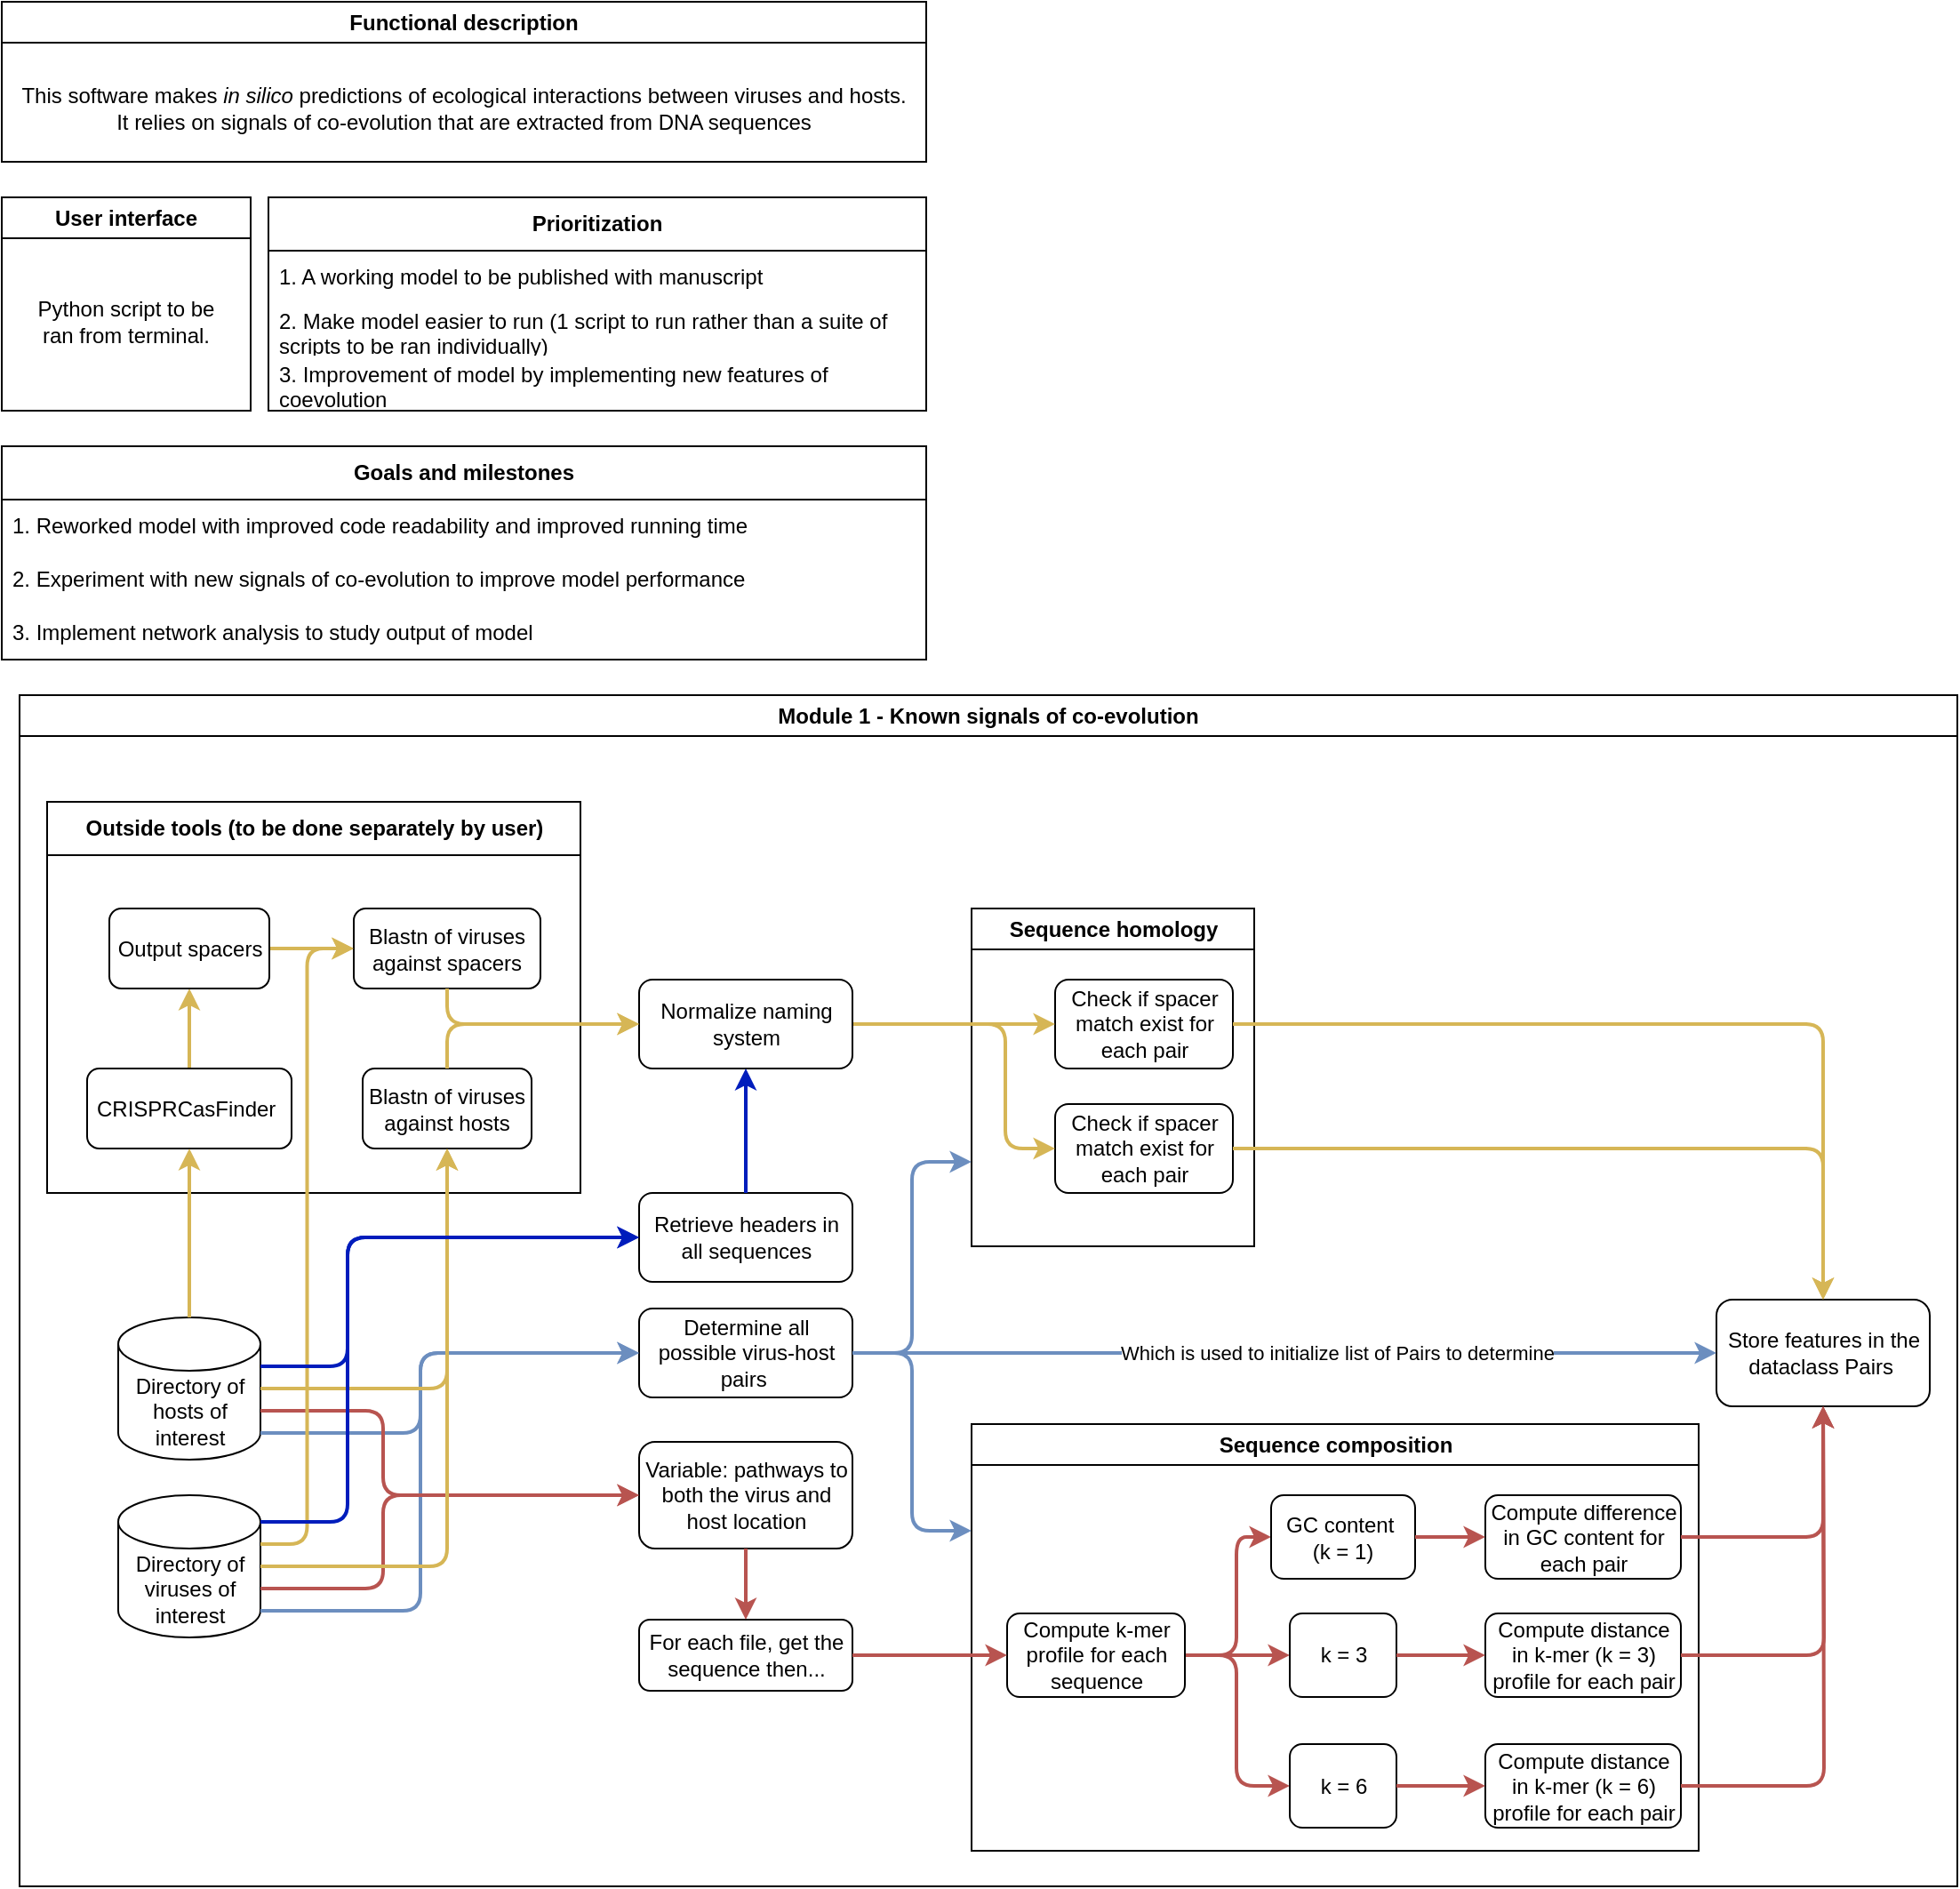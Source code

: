 <mxfile version="20.8.10" type="device"><diagram id="X6-MUVRFtW06gfDOpB6T" name="Page-1"><mxGraphModel dx="1570" dy="1084" grid="1" gridSize="10" guides="1" tooltips="1" connect="1" arrows="1" fold="1" page="1" pageScale="1" pageWidth="600" pageHeight="900" math="0" shadow="0"><root><mxCell id="0"/><mxCell id="1" parent="0"/><mxCell id="qYnsSrqgmrfwsuLpY-uK-2" value="&lt;b&gt;Prioritization&lt;/b&gt;" style="swimlane;fontStyle=0;childLayout=stackLayout;horizontal=1;startSize=30;horizontalStack=0;resizeParent=1;resizeParentMax=0;resizeLast=0;collapsible=1;marginBottom=0;whiteSpace=wrap;html=1;" parent="1" vertex="1"><mxGeometry x="190" y="150" width="370" height="120" as="geometry"><mxRectangle x="190" y="210" width="60" height="30" as="alternateBounds"/></mxGeometry></mxCell><mxCell id="qYnsSrqgmrfwsuLpY-uK-3" value="1. A working model to be published with manuscript&amp;nbsp;" style="text;strokeColor=none;fillColor=none;align=left;verticalAlign=middle;spacingLeft=4;spacingRight=4;overflow=hidden;points=[[0,0.5],[1,0.5]];portConstraint=eastwest;rotatable=0;whiteSpace=wrap;html=1;" parent="qYnsSrqgmrfwsuLpY-uK-2" vertex="1"><mxGeometry y="30" width="370" height="30" as="geometry"/></mxCell><mxCell id="qYnsSrqgmrfwsuLpY-uK-4" value="2. Make model easier to run (1 script to run rather than a suite of scripts to be ran individually)" style="text;strokeColor=none;fillColor=none;align=left;verticalAlign=middle;spacingLeft=4;spacingRight=4;overflow=hidden;points=[[0,0.5],[1,0.5]];portConstraint=eastwest;rotatable=0;whiteSpace=wrap;html=1;" parent="qYnsSrqgmrfwsuLpY-uK-2" vertex="1"><mxGeometry y="60" width="370" height="30" as="geometry"/></mxCell><mxCell id="qYnsSrqgmrfwsuLpY-uK-5" value="3. Improvement of model by implementing new features of coevolution" style="text;strokeColor=none;fillColor=none;align=left;verticalAlign=middle;spacingLeft=4;spacingRight=4;overflow=hidden;points=[[0,0.5],[1,0.5]];portConstraint=eastwest;rotatable=0;whiteSpace=wrap;html=1;" parent="qYnsSrqgmrfwsuLpY-uK-2" vertex="1"><mxGeometry y="90" width="370" height="30" as="geometry"/></mxCell><mxCell id="DrhlKppPBU49Y5GtnEVb-1" value="Functional description" style="swimlane;whiteSpace=wrap;html=1;" parent="1" vertex="1"><mxGeometry x="40" y="40" width="520" height="90" as="geometry"/></mxCell><mxCell id="4lpUZUwhmskm5kOE0m10-2" value="This software makes &lt;i&gt;in silico &lt;/i&gt;predictions of ecological interactions between viruses and hosts. It relies on signals of co-evolution that are extracted from DNA sequences" style="text;html=1;strokeColor=none;fillColor=none;align=center;verticalAlign=middle;whiteSpace=wrap;rounded=0;" parent="DrhlKppPBU49Y5GtnEVb-1" vertex="1"><mxGeometry x="10" y="40" width="500" height="40" as="geometry"/></mxCell><mxCell id="DrhlKppPBU49Y5GtnEVb-2" value="User interface" style="swimlane;whiteSpace=wrap;html=1;" parent="1" vertex="1"><mxGeometry x="40" y="150" width="140" height="120" as="geometry"/></mxCell><mxCell id="4lpUZUwhmskm5kOE0m10-1" value="Python script to be ran from terminal." style="text;html=1;strokeColor=none;fillColor=none;align=center;verticalAlign=middle;whiteSpace=wrap;rounded=0;" parent="DrhlKppPBU49Y5GtnEVb-2" vertex="1"><mxGeometry x="10" y="30" width="120" height="80" as="geometry"/></mxCell><mxCell id="DrhlKppPBU49Y5GtnEVb-3" value="&lt;b&gt;Goals and milestones&lt;/b&gt;" style="swimlane;fontStyle=0;childLayout=stackLayout;horizontal=1;startSize=30;horizontalStack=0;resizeParent=1;resizeParentMax=0;resizeLast=0;collapsible=1;marginBottom=0;whiteSpace=wrap;html=1;" parent="1" vertex="1"><mxGeometry x="40" y="290" width="520" height="120" as="geometry"/></mxCell><mxCell id="DrhlKppPBU49Y5GtnEVb-4" value="1. Reworked model with improved code readability and improved running time" style="text;strokeColor=none;fillColor=none;align=left;verticalAlign=middle;spacingLeft=4;spacingRight=4;overflow=hidden;points=[[0,0.5],[1,0.5]];portConstraint=eastwest;rotatable=0;whiteSpace=wrap;html=1;" parent="DrhlKppPBU49Y5GtnEVb-3" vertex="1"><mxGeometry y="30" width="520" height="30" as="geometry"/></mxCell><mxCell id="DrhlKppPBU49Y5GtnEVb-5" value="2. Experiment with new signals of co-evolution to improve model performance" style="text;strokeColor=none;fillColor=none;align=left;verticalAlign=middle;spacingLeft=4;spacingRight=4;overflow=hidden;points=[[0,0.5],[1,0.5]];portConstraint=eastwest;rotatable=0;whiteSpace=wrap;html=1;" parent="DrhlKppPBU49Y5GtnEVb-3" vertex="1"><mxGeometry y="60" width="520" height="30" as="geometry"/></mxCell><mxCell id="DrhlKppPBU49Y5GtnEVb-6" value="3. Implement network analysis to study output of model" style="text;strokeColor=none;fillColor=none;align=left;verticalAlign=middle;spacingLeft=4;spacingRight=4;overflow=hidden;points=[[0,0.5],[1,0.5]];portConstraint=eastwest;rotatable=0;whiteSpace=wrap;html=1;" parent="DrhlKppPBU49Y5GtnEVb-3" vertex="1"><mxGeometry y="90" width="520" height="30" as="geometry"/></mxCell><mxCell id="wVf5V1bCEJa_P4eQDMex-64" value="Module 1 - Known signals of co-evolution" style="swimlane;whiteSpace=wrap;html=1;" vertex="1" parent="1"><mxGeometry x="50" y="430" width="1090" height="670" as="geometry"/></mxCell><mxCell id="wVf5V1bCEJa_P4eQDMex-70" value="Directory of viruses of interest" style="shape=cylinder3;whiteSpace=wrap;html=1;boundedLbl=1;backgroundOutline=1;size=15;" vertex="1" parent="wVf5V1bCEJa_P4eQDMex-64"><mxGeometry x="55.5" y="450" width="80" height="80" as="geometry"/></mxCell><mxCell id="wVf5V1bCEJa_P4eQDMex-76" value="Directory of hosts of interest" style="shape=cylinder3;whiteSpace=wrap;html=1;boundedLbl=1;backgroundOutline=1;size=15;" vertex="1" parent="wVf5V1bCEJa_P4eQDMex-64"><mxGeometry x="55.5" y="350" width="80" height="80" as="geometry"/></mxCell><mxCell id="wVf5V1bCEJa_P4eQDMex-81" value="Determine all possible virus-host pairs&amp;nbsp;" style="rounded=1;whiteSpace=wrap;html=1;" vertex="1" parent="wVf5V1bCEJa_P4eQDMex-64"><mxGeometry x="348.5" y="345" width="120" height="50" as="geometry"/></mxCell><mxCell id="wVf5V1bCEJa_P4eQDMex-66" style="edgeStyle=orthogonalEdgeStyle;orthogonalLoop=1;jettySize=auto;html=1;exitX=1;exitY=1;exitDx=0;exitDy=-15;exitPerimeter=0;entryX=0;entryY=0.5;entryDx=0;entryDy=0;fillColor=#dae8fc;strokeColor=#6c8ebf;rounded=1;strokeWidth=2;" edge="1" parent="wVf5V1bCEJa_P4eQDMex-64" source="wVf5V1bCEJa_P4eQDMex-70" target="wVf5V1bCEJa_P4eQDMex-81"><mxGeometry relative="1" as="geometry"><Array as="points"><mxPoint x="225.5" y="515"/><mxPoint x="225.5" y="370"/></Array></mxGeometry></mxCell><mxCell id="wVf5V1bCEJa_P4eQDMex-72" style="edgeStyle=orthogonalEdgeStyle;orthogonalLoop=1;jettySize=auto;html=1;exitX=1;exitY=1;exitDx=0;exitDy=-15;exitPerimeter=0;entryX=0;entryY=0.5;entryDx=0;entryDy=0;noJump=0;fillColor=#dae8fc;strokeColor=#6c8ebf;rounded=1;strokeWidth=2;" edge="1" parent="wVf5V1bCEJa_P4eQDMex-64" source="wVf5V1bCEJa_P4eQDMex-76" target="wVf5V1bCEJa_P4eQDMex-81"><mxGeometry relative="1" as="geometry"><Array as="points"><mxPoint x="225.5" y="415"/><mxPoint x="225.5" y="370"/></Array></mxGeometry></mxCell><mxCell id="wVf5V1bCEJa_P4eQDMex-83" value="Variable: pathways to both the virus and host location" style="rounded=1;whiteSpace=wrap;html=1;" vertex="1" parent="wVf5V1bCEJa_P4eQDMex-64"><mxGeometry x="348.5" y="420" width="120" height="60" as="geometry"/></mxCell><mxCell id="wVf5V1bCEJa_P4eQDMex-65" style="edgeStyle=orthogonalEdgeStyle;orthogonalLoop=1;jettySize=auto;html=1;noJump=0;fillColor=#f8cecc;strokeColor=#b85450;rounded=1;strokeWidth=2;exitX=1;exitY=0;exitDx=0;exitDy=52.5;exitPerimeter=0;" edge="1" parent="wVf5V1bCEJa_P4eQDMex-64" source="wVf5V1bCEJa_P4eQDMex-70" target="wVf5V1bCEJa_P4eQDMex-83"><mxGeometry relative="1" as="geometry"><Array as="points"><mxPoint x="204.5" y="503"/><mxPoint x="204.5" y="450"/></Array></mxGeometry></mxCell><mxCell id="wVf5V1bCEJa_P4eQDMex-71" style="edgeStyle=orthogonalEdgeStyle;orthogonalLoop=1;jettySize=auto;html=1;entryX=0;entryY=0.5;entryDx=0;entryDy=0;fillColor=#f8cecc;strokeColor=#b85450;rounded=1;strokeWidth=2;exitX=1;exitY=0;exitDx=0;exitDy=52.5;exitPerimeter=0;" edge="1" parent="wVf5V1bCEJa_P4eQDMex-64" source="wVf5V1bCEJa_P4eQDMex-76" target="wVf5V1bCEJa_P4eQDMex-83"><mxGeometry relative="1" as="geometry"><Array as="points"><mxPoint x="204.5" y="403"/><mxPoint x="204.5" y="450"/></Array></mxGeometry></mxCell><mxCell id="wVf5V1bCEJa_P4eQDMex-85" value="For each file, get the sequence then..." style="rounded=1;whiteSpace=wrap;html=1;" vertex="1" parent="wVf5V1bCEJa_P4eQDMex-64"><mxGeometry x="348.5" y="520" width="120" height="40" as="geometry"/></mxCell><mxCell id="wVf5V1bCEJa_P4eQDMex-82" style="edgeStyle=orthogonalEdgeStyle;orthogonalLoop=1;jettySize=auto;html=1;fillColor=#f8cecc;strokeColor=#b85450;rounded=1;strokeWidth=2;" edge="1" parent="wVf5V1bCEJa_P4eQDMex-64" source="wVf5V1bCEJa_P4eQDMex-83" target="wVf5V1bCEJa_P4eQDMex-85"><mxGeometry relative="1" as="geometry"/></mxCell><mxCell id="wVf5V1bCEJa_P4eQDMex-86" value="Store features in the dataclass Pairs&amp;nbsp;" style="rounded=1;whiteSpace=wrap;html=1;" vertex="1" parent="wVf5V1bCEJa_P4eQDMex-64"><mxGeometry x="954.5" y="340" width="120" height="60" as="geometry"/></mxCell><mxCell id="wVf5V1bCEJa_P4eQDMex-77" style="edgeStyle=orthogonalEdgeStyle;rounded=1;orthogonalLoop=1;jettySize=auto;html=1;entryX=0;entryY=0.5;entryDx=0;entryDy=0;strokeWidth=2;fillColor=#dae8fc;strokeColor=#6c8ebf;" edge="1" parent="wVf5V1bCEJa_P4eQDMex-64" source="wVf5V1bCEJa_P4eQDMex-81" target="wVf5V1bCEJa_P4eQDMex-86"><mxGeometry relative="1" as="geometry"/></mxCell><mxCell id="wVf5V1bCEJa_P4eQDMex-78" value="Which is used to initialize list of Pairs to determine" style="edgeLabel;html=1;align=center;verticalAlign=middle;resizable=0;points=[];" vertex="1" connectable="0" parent="wVf5V1bCEJa_P4eQDMex-77"><mxGeometry x="-0.19" relative="1" as="geometry"><mxPoint x="75" as="offset"/></mxGeometry></mxCell><mxCell id="wVf5V1bCEJa_P4eQDMex-87" value="Outside tools (to be done separately by user)" style="swimlane;whiteSpace=wrap;html=1;startSize=30;" vertex="1" parent="wVf5V1bCEJa_P4eQDMex-64"><mxGeometry x="15.5" y="60" width="300" height="220" as="geometry"/></mxCell><mxCell id="wVf5V1bCEJa_P4eQDMex-88" value="Blastn of viruses against hosts" style="rounded=1;whiteSpace=wrap;html=1;" vertex="1" parent="wVf5V1bCEJa_P4eQDMex-87"><mxGeometry x="177.5" y="150" width="95" height="45" as="geometry"/></mxCell><mxCell id="wVf5V1bCEJa_P4eQDMex-89" style="edgeStyle=orthogonalEdgeStyle;rounded=1;orthogonalLoop=1;jettySize=auto;html=1;strokeWidth=2;fillColor=#fff2cc;strokeColor=#d6b656;" edge="1" parent="wVf5V1bCEJa_P4eQDMex-87" source="wVf5V1bCEJa_P4eQDMex-90" target="wVf5V1bCEJa_P4eQDMex-92"><mxGeometry relative="1" as="geometry"/></mxCell><mxCell id="wVf5V1bCEJa_P4eQDMex-90" value="CRISPRCasFinder&amp;nbsp;" style="rounded=1;whiteSpace=wrap;html=1;" vertex="1" parent="wVf5V1bCEJa_P4eQDMex-87"><mxGeometry x="22.5" y="150" width="115" height="45" as="geometry"/></mxCell><mxCell id="wVf5V1bCEJa_P4eQDMex-91" style="edgeStyle=orthogonalEdgeStyle;rounded=1;orthogonalLoop=1;jettySize=auto;html=1;entryX=0;entryY=0.5;entryDx=0;entryDy=0;strokeWidth=2;fillColor=#fff2cc;strokeColor=#d6b656;" edge="1" parent="wVf5V1bCEJa_P4eQDMex-87" source="wVf5V1bCEJa_P4eQDMex-92" target="wVf5V1bCEJa_P4eQDMex-93"><mxGeometry relative="1" as="geometry"/></mxCell><mxCell id="wVf5V1bCEJa_P4eQDMex-92" value="Output spacers" style="rounded=1;whiteSpace=wrap;html=1;" vertex="1" parent="wVf5V1bCEJa_P4eQDMex-87"><mxGeometry x="35" y="60" width="90" height="45" as="geometry"/></mxCell><mxCell id="wVf5V1bCEJa_P4eQDMex-93" value="Blastn of viruses against spacers" style="rounded=1;whiteSpace=wrap;html=1;" vertex="1" parent="wVf5V1bCEJa_P4eQDMex-87"><mxGeometry x="172.5" y="60" width="105" height="45" as="geometry"/></mxCell><mxCell id="wVf5V1bCEJa_P4eQDMex-67" style="edgeStyle=orthogonalEdgeStyle;rounded=1;orthogonalLoop=1;jettySize=auto;html=1;entryX=0.5;entryY=1;entryDx=0;entryDy=0;strokeWidth=2;fillColor=#fff2cc;strokeColor=#d6b656;" edge="1" parent="wVf5V1bCEJa_P4eQDMex-64" source="wVf5V1bCEJa_P4eQDMex-70" target="wVf5V1bCEJa_P4eQDMex-88"><mxGeometry relative="1" as="geometry"/></mxCell><mxCell id="wVf5V1bCEJa_P4eQDMex-73" style="edgeStyle=orthogonalEdgeStyle;rounded=1;orthogonalLoop=1;jettySize=auto;html=1;entryX=0.5;entryY=1;entryDx=0;entryDy=0;strokeWidth=2;fillColor=#fff2cc;strokeColor=#d6b656;" edge="1" parent="wVf5V1bCEJa_P4eQDMex-64" source="wVf5V1bCEJa_P4eQDMex-76" target="wVf5V1bCEJa_P4eQDMex-88"><mxGeometry relative="1" as="geometry"/></mxCell><mxCell id="wVf5V1bCEJa_P4eQDMex-74" style="edgeStyle=orthogonalEdgeStyle;rounded=1;orthogonalLoop=1;jettySize=auto;html=1;entryX=0.5;entryY=1;entryDx=0;entryDy=0;strokeWidth=2;fillColor=#fff2cc;strokeColor=#d6b656;" edge="1" parent="wVf5V1bCEJa_P4eQDMex-64" source="wVf5V1bCEJa_P4eQDMex-76" target="wVf5V1bCEJa_P4eQDMex-90"><mxGeometry relative="1" as="geometry"/></mxCell><mxCell id="wVf5V1bCEJa_P4eQDMex-68" style="edgeStyle=orthogonalEdgeStyle;rounded=1;orthogonalLoop=1;jettySize=auto;html=1;exitX=1;exitY=0;exitDx=0;exitDy=27.5;exitPerimeter=0;strokeWidth=2;entryX=0;entryY=0.5;entryDx=0;entryDy=0;fillColor=#fff2cc;strokeColor=#d6b656;" edge="1" parent="wVf5V1bCEJa_P4eQDMex-64" source="wVf5V1bCEJa_P4eQDMex-70" target="wVf5V1bCEJa_P4eQDMex-93"><mxGeometry relative="1" as="geometry"><mxPoint x="164.5" as="targetPoint"/></mxGeometry></mxCell><mxCell id="wVf5V1bCEJa_P4eQDMex-94" value="Sequence composition&lt;br&gt;" style="swimlane;whiteSpace=wrap;html=1;" vertex="1" parent="wVf5V1bCEJa_P4eQDMex-64"><mxGeometry x="535.5" y="410" width="409" height="240" as="geometry"><mxRectangle x="531" y="505" width="170" height="30" as="alternateBounds"/></mxGeometry></mxCell><mxCell id="wVf5V1bCEJa_P4eQDMex-95" style="edgeStyle=orthogonalEdgeStyle;rounded=1;orthogonalLoop=1;jettySize=auto;html=1;entryX=0;entryY=0.5;entryDx=0;entryDy=0;strokeWidth=2;fillColor=#f8cecc;strokeColor=#b85450;" edge="1" parent="wVf5V1bCEJa_P4eQDMex-94" source="wVf5V1bCEJa_P4eQDMex-98" target="wVf5V1bCEJa_P4eQDMex-99"><mxGeometry relative="1" as="geometry"><Array as="points"><mxPoint x="149" y="130"/><mxPoint x="149" y="63"/></Array></mxGeometry></mxCell><mxCell id="wVf5V1bCEJa_P4eQDMex-96" style="edgeStyle=orthogonalEdgeStyle;rounded=1;orthogonalLoop=1;jettySize=auto;html=1;entryX=0;entryY=0.5;entryDx=0;entryDy=0;strokeWidth=2;fillColor=#f8cecc;strokeColor=#b85450;" edge="1" parent="wVf5V1bCEJa_P4eQDMex-94" source="wVf5V1bCEJa_P4eQDMex-98" target="wVf5V1bCEJa_P4eQDMex-100"><mxGeometry relative="1" as="geometry"/></mxCell><mxCell id="wVf5V1bCEJa_P4eQDMex-97" style="edgeStyle=orthogonalEdgeStyle;rounded=1;orthogonalLoop=1;jettySize=auto;html=1;entryX=0;entryY=0.5;entryDx=0;entryDy=0;strokeWidth=2;fillColor=#f8cecc;strokeColor=#b85450;" edge="1" parent="wVf5V1bCEJa_P4eQDMex-94" source="wVf5V1bCEJa_P4eQDMex-98" target="wVf5V1bCEJa_P4eQDMex-101"><mxGeometry relative="1" as="geometry"><Array as="points"><mxPoint x="149" y="130"/><mxPoint x="149" y="203"/></Array></mxGeometry></mxCell><mxCell id="wVf5V1bCEJa_P4eQDMex-98" value="Compute k-mer profile for each sequence" style="rounded=1;whiteSpace=wrap;html=1;" vertex="1" parent="wVf5V1bCEJa_P4eQDMex-94"><mxGeometry x="20" y="106.5" width="100" height="47" as="geometry"/></mxCell><mxCell id="wVf5V1bCEJa_P4eQDMex-99" value="GC content&amp;nbsp;&lt;br&gt;(k = 1)" style="rounded=1;whiteSpace=wrap;html=1;" vertex="1" parent="wVf5V1bCEJa_P4eQDMex-94"><mxGeometry x="168.5" y="40" width="81" height="47" as="geometry"/></mxCell><mxCell id="wVf5V1bCEJa_P4eQDMex-100" value="k = 3" style="rounded=1;whiteSpace=wrap;html=1;" vertex="1" parent="wVf5V1bCEJa_P4eQDMex-94"><mxGeometry x="179" y="106.5" width="60" height="47" as="geometry"/></mxCell><mxCell id="wVf5V1bCEJa_P4eQDMex-101" value="k = 6" style="rounded=1;whiteSpace=wrap;html=1;" vertex="1" parent="wVf5V1bCEJa_P4eQDMex-94"><mxGeometry x="179" y="180" width="60" height="47" as="geometry"/></mxCell><mxCell id="wVf5V1bCEJa_P4eQDMex-102" value="Compute difference in GC content for each pair" style="rounded=1;whiteSpace=wrap;html=1;" vertex="1" parent="wVf5V1bCEJa_P4eQDMex-94"><mxGeometry x="289" y="40" width="110" height="47" as="geometry"/></mxCell><mxCell id="wVf5V1bCEJa_P4eQDMex-103" style="edgeStyle=orthogonalEdgeStyle;rounded=1;orthogonalLoop=1;jettySize=auto;html=1;entryX=0;entryY=0.5;entryDx=0;entryDy=0;strokeWidth=2;fillColor=#f8cecc;strokeColor=#b85450;" edge="1" parent="wVf5V1bCEJa_P4eQDMex-94" source="wVf5V1bCEJa_P4eQDMex-99" target="wVf5V1bCEJa_P4eQDMex-102"><mxGeometry relative="1" as="geometry"/></mxCell><mxCell id="wVf5V1bCEJa_P4eQDMex-104" value="Compute distance in k-mer (k = 3) profile for each pair" style="rounded=1;whiteSpace=wrap;html=1;" vertex="1" parent="wVf5V1bCEJa_P4eQDMex-94"><mxGeometry x="289" y="106.5" width="110" height="47" as="geometry"/></mxCell><mxCell id="wVf5V1bCEJa_P4eQDMex-105" style="edgeStyle=orthogonalEdgeStyle;rounded=1;orthogonalLoop=1;jettySize=auto;html=1;entryX=0;entryY=0.5;entryDx=0;entryDy=0;strokeWidth=2;fillColor=#f8cecc;strokeColor=#b85450;" edge="1" parent="wVf5V1bCEJa_P4eQDMex-94" source="wVf5V1bCEJa_P4eQDMex-100" target="wVf5V1bCEJa_P4eQDMex-104"><mxGeometry relative="1" as="geometry"/></mxCell><mxCell id="wVf5V1bCEJa_P4eQDMex-106" value="Compute distance in k-mer (k = 6) profile for each pair" style="rounded=1;whiteSpace=wrap;html=1;" vertex="1" parent="wVf5V1bCEJa_P4eQDMex-94"><mxGeometry x="289" y="180" width="110" height="47" as="geometry"/></mxCell><mxCell id="wVf5V1bCEJa_P4eQDMex-107" style="edgeStyle=orthogonalEdgeStyle;rounded=1;orthogonalLoop=1;jettySize=auto;html=1;entryX=0;entryY=0.5;entryDx=0;entryDy=0;strokeWidth=2;fillColor=#f8cecc;strokeColor=#b85450;" edge="1" parent="wVf5V1bCEJa_P4eQDMex-94" source="wVf5V1bCEJa_P4eQDMex-101" target="wVf5V1bCEJa_P4eQDMex-106"><mxGeometry relative="1" as="geometry"/></mxCell><mxCell id="wVf5V1bCEJa_P4eQDMex-84" style="edgeStyle=orthogonalEdgeStyle;orthogonalLoop=1;jettySize=auto;html=1;entryX=0;entryY=0.5;entryDx=0;entryDy=0;fillColor=#f8cecc;strokeColor=#b85450;rounded=1;strokeWidth=2;" edge="1" parent="wVf5V1bCEJa_P4eQDMex-64" source="wVf5V1bCEJa_P4eQDMex-85" target="wVf5V1bCEJa_P4eQDMex-98"><mxGeometry relative="1" as="geometry"><mxPoint x="505.5" y="570" as="targetPoint"/></mxGeometry></mxCell><mxCell id="wVf5V1bCEJa_P4eQDMex-79" style="edgeStyle=orthogonalEdgeStyle;rounded=1;orthogonalLoop=1;jettySize=auto;html=1;entryX=0;entryY=0.25;entryDx=0;entryDy=0;strokeWidth=2;fillColor=#dae8fc;strokeColor=#6c8ebf;" edge="1" parent="wVf5V1bCEJa_P4eQDMex-64" source="wVf5V1bCEJa_P4eQDMex-81" target="wVf5V1bCEJa_P4eQDMex-94"><mxGeometry relative="1" as="geometry"><mxPoint x="505.5" y="485" as="targetPoint"/></mxGeometry></mxCell><mxCell id="wVf5V1bCEJa_P4eQDMex-108" value="Sequence homology" style="swimlane;whiteSpace=wrap;html=1;" vertex="1" parent="wVf5V1bCEJa_P4eQDMex-64"><mxGeometry x="535.5" y="120" width="159" height="190" as="geometry"><mxRectangle x="531" y="220" width="160" height="30" as="alternateBounds"/></mxGeometry></mxCell><mxCell id="wVf5V1bCEJa_P4eQDMex-109" value="Check if spacer match exist for each pair" style="rounded=1;whiteSpace=wrap;html=1;" vertex="1" parent="wVf5V1bCEJa_P4eQDMex-108"><mxGeometry x="47" y="40" width="100" height="50" as="geometry"/></mxCell><mxCell id="wVf5V1bCEJa_P4eQDMex-110" value="Check if spacer match exist for each pair" style="rounded=1;whiteSpace=wrap;html=1;" vertex="1" parent="wVf5V1bCEJa_P4eQDMex-108"><mxGeometry x="47" y="110" width="100" height="50" as="geometry"/></mxCell><mxCell id="wVf5V1bCEJa_P4eQDMex-112" value="Retrieve headers in all sequences" style="rounded=1;whiteSpace=wrap;html=1;" vertex="1" parent="wVf5V1bCEJa_P4eQDMex-64"><mxGeometry x="348.5" y="280" width="120" height="50" as="geometry"/></mxCell><mxCell id="wVf5V1bCEJa_P4eQDMex-80" style="edgeStyle=orthogonalEdgeStyle;rounded=1;orthogonalLoop=1;jettySize=auto;html=1;entryX=0;entryY=0.75;entryDx=0;entryDy=0;fillColor=#dae8fc;strokeColor=#6c8ebf;strokeWidth=2;" edge="1" parent="wVf5V1bCEJa_P4eQDMex-64" source="wVf5V1bCEJa_P4eQDMex-81" target="wVf5V1bCEJa_P4eQDMex-108"><mxGeometry relative="1" as="geometry"/></mxCell><mxCell id="wVf5V1bCEJa_P4eQDMex-113" style="edgeStyle=orthogonalEdgeStyle;rounded=1;orthogonalLoop=1;jettySize=auto;html=1;entryX=0;entryY=0.5;entryDx=0;entryDy=0;strokeWidth=2;fillColor=#fff2cc;strokeColor=#d6b656;" edge="1" parent="wVf5V1bCEJa_P4eQDMex-64" source="wVf5V1bCEJa_P4eQDMex-115" target="wVf5V1bCEJa_P4eQDMex-109"><mxGeometry relative="1" as="geometry"/></mxCell><mxCell id="wVf5V1bCEJa_P4eQDMex-114" style="edgeStyle=orthogonalEdgeStyle;rounded=1;orthogonalLoop=1;jettySize=auto;html=1;entryX=0;entryY=0.5;entryDx=0;entryDy=0;strokeWidth=2;fillColor=#fff2cc;strokeColor=#d6b656;" edge="1" parent="wVf5V1bCEJa_P4eQDMex-64" source="wVf5V1bCEJa_P4eQDMex-115" target="wVf5V1bCEJa_P4eQDMex-110"><mxGeometry relative="1" as="geometry"><Array as="points"><mxPoint x="554.5" y="185"/><mxPoint x="554.5" y="255"/></Array></mxGeometry></mxCell><mxCell id="wVf5V1bCEJa_P4eQDMex-115" value="Normalize naming system" style="rounded=1;whiteSpace=wrap;html=1;" vertex="1" parent="wVf5V1bCEJa_P4eQDMex-64"><mxGeometry x="348.5" y="160" width="120" height="50" as="geometry"/></mxCell><mxCell id="wVf5V1bCEJa_P4eQDMex-116" style="edgeStyle=orthogonalEdgeStyle;rounded=1;orthogonalLoop=1;jettySize=auto;html=1;entryX=0;entryY=0.5;entryDx=0;entryDy=0;strokeWidth=2;exitX=0.5;exitY=1;exitDx=0;exitDy=0;fillColor=#fff2cc;strokeColor=#d6b656;" edge="1" parent="wVf5V1bCEJa_P4eQDMex-64" source="wVf5V1bCEJa_P4eQDMex-93" target="wVf5V1bCEJa_P4eQDMex-115"><mxGeometry relative="1" as="geometry"/></mxCell><mxCell id="wVf5V1bCEJa_P4eQDMex-117" style="edgeStyle=orthogonalEdgeStyle;rounded=1;orthogonalLoop=1;jettySize=auto;html=1;entryX=0;entryY=0.5;entryDx=0;entryDy=0;strokeWidth=2;exitX=0.5;exitY=0;exitDx=0;exitDy=0;fillColor=#fff2cc;strokeColor=#d6b656;" edge="1" parent="wVf5V1bCEJa_P4eQDMex-64" source="wVf5V1bCEJa_P4eQDMex-88" target="wVf5V1bCEJa_P4eQDMex-115"><mxGeometry relative="1" as="geometry"/></mxCell><mxCell id="wVf5V1bCEJa_P4eQDMex-69" style="edgeStyle=orthogonalEdgeStyle;rounded=1;orthogonalLoop=1;jettySize=auto;html=1;entryX=0;entryY=0.5;entryDx=0;entryDy=0;strokeWidth=2;fillColor=#0050ef;strokeColor=#001DBC;exitX=1;exitY=0;exitDx=0;exitDy=15;exitPerimeter=0;" edge="1" parent="wVf5V1bCEJa_P4eQDMex-64" source="wVf5V1bCEJa_P4eQDMex-70" target="wVf5V1bCEJa_P4eQDMex-112"><mxGeometry relative="1" as="geometry"><Array as="points"><mxPoint x="184.5" y="465"/><mxPoint x="184.5" y="305"/></Array></mxGeometry></mxCell><mxCell id="wVf5V1bCEJa_P4eQDMex-118" style="edgeStyle=orthogonalEdgeStyle;rounded=1;orthogonalLoop=1;jettySize=auto;html=1;entryX=0.5;entryY=1;entryDx=0;entryDy=0;strokeWidth=2;fillColor=#f8cecc;strokeColor=#b85450;" edge="1" parent="wVf5V1bCEJa_P4eQDMex-64" source="wVf5V1bCEJa_P4eQDMex-102" target="wVf5V1bCEJa_P4eQDMex-86"><mxGeometry relative="1" as="geometry"/></mxCell><mxCell id="wVf5V1bCEJa_P4eQDMex-119" style="edgeStyle=orthogonalEdgeStyle;rounded=1;orthogonalLoop=1;jettySize=auto;html=1;strokeWidth=2;fillColor=#f8cecc;strokeColor=#b85450;" edge="1" parent="wVf5V1bCEJa_P4eQDMex-64" source="wVf5V1bCEJa_P4eQDMex-104"><mxGeometry relative="1" as="geometry"><mxPoint x="1014.5" y="400" as="targetPoint"/></mxGeometry></mxCell><mxCell id="wVf5V1bCEJa_P4eQDMex-120" style="edgeStyle=orthogonalEdgeStyle;rounded=1;orthogonalLoop=1;jettySize=auto;html=1;strokeWidth=2;fillColor=#f8cecc;strokeColor=#b85450;" edge="1" parent="wVf5V1bCEJa_P4eQDMex-64" source="wVf5V1bCEJa_P4eQDMex-106"><mxGeometry relative="1" as="geometry"><mxPoint x="1014.5" y="400" as="targetPoint"/></mxGeometry></mxCell><mxCell id="wVf5V1bCEJa_P4eQDMex-75" style="edgeStyle=orthogonalEdgeStyle;rounded=1;orthogonalLoop=1;jettySize=auto;html=1;entryX=0;entryY=0.5;entryDx=0;entryDy=0;strokeWidth=2;fillColor=#0050ef;strokeColor=#001DBC;exitX=1;exitY=0;exitDx=0;exitDy=27.5;exitPerimeter=0;" edge="1" parent="wVf5V1bCEJa_P4eQDMex-64" source="wVf5V1bCEJa_P4eQDMex-76" target="wVf5V1bCEJa_P4eQDMex-112"><mxGeometry relative="1" as="geometry"><Array as="points"><mxPoint x="184.5" y="378"/><mxPoint x="184.5" y="305"/></Array></mxGeometry></mxCell><mxCell id="wVf5V1bCEJa_P4eQDMex-121" style="edgeStyle=orthogonalEdgeStyle;rounded=1;orthogonalLoop=1;jettySize=auto;html=1;entryX=0.5;entryY=0;entryDx=0;entryDy=0;strokeWidth=2;fillColor=#fff2cc;strokeColor=#d6b656;" edge="1" parent="wVf5V1bCEJa_P4eQDMex-64" source="wVf5V1bCEJa_P4eQDMex-109" target="wVf5V1bCEJa_P4eQDMex-86"><mxGeometry relative="1" as="geometry"/></mxCell><mxCell id="wVf5V1bCEJa_P4eQDMex-111" style="edgeStyle=orthogonalEdgeStyle;rounded=1;orthogonalLoop=1;jettySize=auto;html=1;entryX=0.5;entryY=1;entryDx=0;entryDy=0;strokeWidth=2;fillColor=#0050ef;strokeColor=#001DBC;" edge="1" parent="wVf5V1bCEJa_P4eQDMex-64" source="wVf5V1bCEJa_P4eQDMex-112" target="wVf5V1bCEJa_P4eQDMex-115"><mxGeometry relative="1" as="geometry"/></mxCell><mxCell id="wVf5V1bCEJa_P4eQDMex-122" style="edgeStyle=orthogonalEdgeStyle;rounded=1;orthogonalLoop=1;jettySize=auto;html=1;strokeWidth=2;fillColor=#fff2cc;strokeColor=#d6b656;" edge="1" parent="wVf5V1bCEJa_P4eQDMex-64" source="wVf5V1bCEJa_P4eQDMex-110" target="wVf5V1bCEJa_P4eQDMex-86"><mxGeometry relative="1" as="geometry"/></mxCell></root></mxGraphModel></diagram></mxfile>